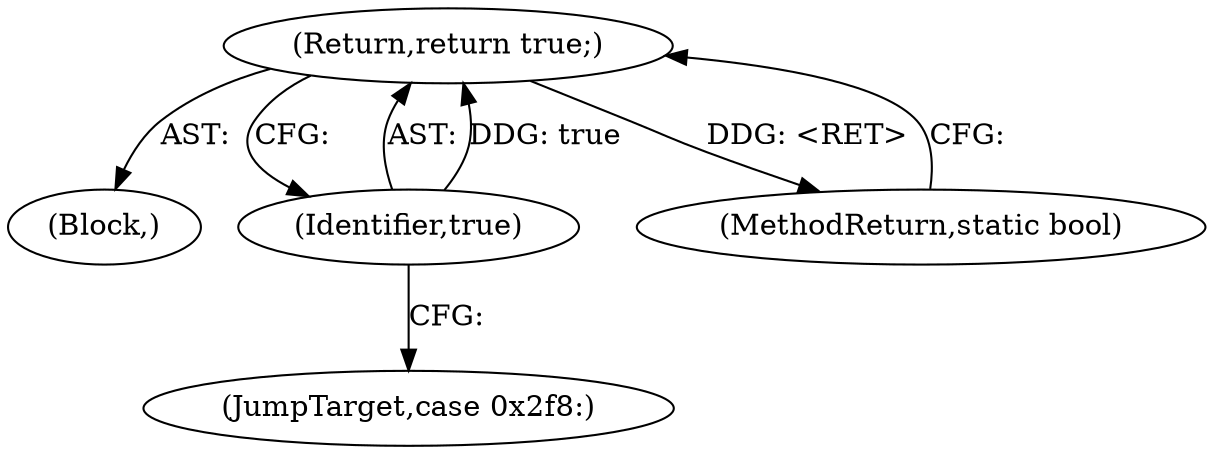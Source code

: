 digraph "1_linux_9842df62004f366b9fed2423e24df10542ee0dc5@del" {
"1000123" [label="(Return,return true;)"];
"1000124" [label="(Identifier,true)"];
"1000105" [label="(Block,)"];
"1000127" [label="(MethodReturn,static bool)"];
"1000123" [label="(Return,return true;)"];
"1000122" [label="(JumpTarget,case 0x2f8:)"];
"1000124" [label="(Identifier,true)"];
"1000123" -> "1000105"  [label="AST: "];
"1000123" -> "1000124"  [label="CFG: "];
"1000124" -> "1000123"  [label="AST: "];
"1000127" -> "1000123"  [label="CFG: "];
"1000123" -> "1000127"  [label="DDG: <RET>"];
"1000124" -> "1000123"  [label="DDG: true"];
"1000124" -> "1000122"  [label="CFG: "];
}
